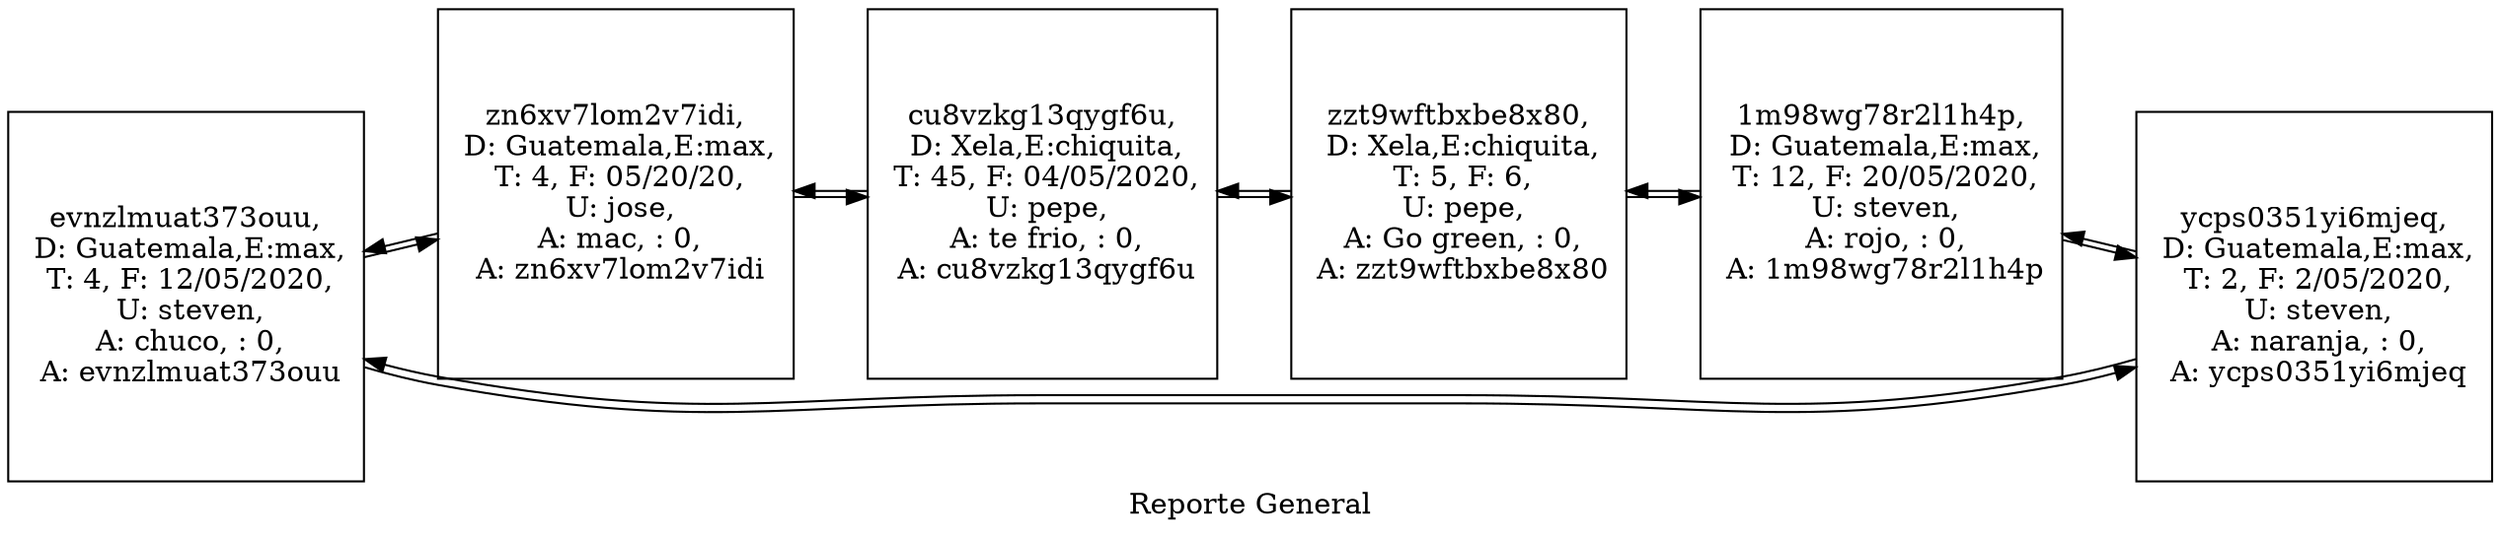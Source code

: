 digraph  { 
 nodesep=.05; 
 rankdir=LR; 
 node [shape=record,width=.5,height=2.5]; 
 label="Reporte General"; 
"evnzlmuat373ouu" [label=" evnzlmuat373ouu,\n D: Guatemala,E:max,\n T: 4, F: 12/05/2020,\n U: steven,\n A: chuco, : 0,\n A: evnzlmuat373ouu"] 
"evnzlmuat373ouu" -> "zn6xv7lom2v7idi""evnzlmuat373ouu" -> "ycps0351yi6mjeq""zn6xv7lom2v7idi" [label=" zn6xv7lom2v7idi,\n D: Guatemala,E:max,\n T: 4, F: 05/20/20,\n U: jose,\n A: mac, : 0,\n A: zn6xv7lom2v7idi"] 
"zn6xv7lom2v7idi" -> "cu8vzkg13qygf6u""zn6xv7lom2v7idi" -> "evnzlmuat373ouu""cu8vzkg13qygf6u" [label=" cu8vzkg13qygf6u,\n D: Xela,E:chiquita,\n T: 45, F: 04/05/2020,\n U: pepe,\n A: te frio, : 0,\n A: cu8vzkg13qygf6u"] 
"cu8vzkg13qygf6u" -> "zzt9wftbxbe8x80""cu8vzkg13qygf6u" -> "zn6xv7lom2v7idi""zzt9wftbxbe8x80" [label=" zzt9wftbxbe8x80,\n D: Xela,E:chiquita,\n T: 5, F: 6,\n U: pepe,\n A: Go green, : 0,\n A: zzt9wftbxbe8x80"] 
"zzt9wftbxbe8x80" -> "1m98wg78r2l1h4p""zzt9wftbxbe8x80" -> "cu8vzkg13qygf6u""1m98wg78r2l1h4p" [label=" 1m98wg78r2l1h4p,\n D: Guatemala,E:max,\n T: 12, F: 20/05/2020,\n U: steven,\n A: rojo, : 0,\n A: 1m98wg78r2l1h4p"] 
"1m98wg78r2l1h4p" -> "ycps0351yi6mjeq""1m98wg78r2l1h4p" -> "zzt9wftbxbe8x80""ycps0351yi6mjeq" [label=" ycps0351yi6mjeq,\n D: Guatemala,E:max,\n T: 2, F: 2/05/2020,\n U: steven,\n A: naranja, : 0,\n A: ycps0351yi6mjeq"] 
"ycps0351yi6mjeq" -> "evnzlmuat373ouu""ycps0351yi6mjeq" -> "1m98wg78r2l1h4p"}